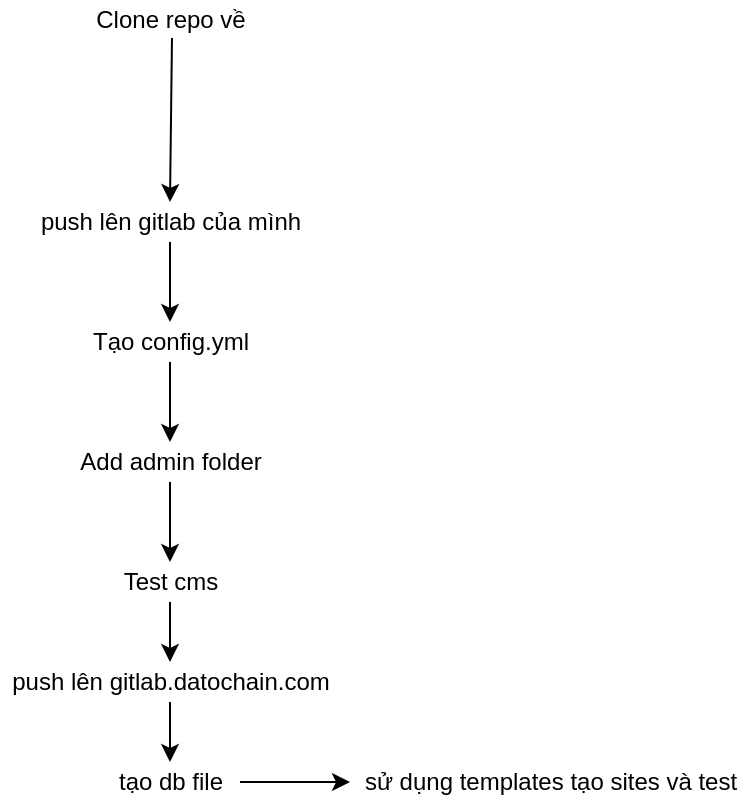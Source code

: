<mxfile version="13.1.3" type="github">
  <diagram id="d3dWc1vYgQZ1uq_6BBvk" name="Page-1">
    <mxGraphModel dx="788" dy="396" grid="1" gridSize="10" guides="1" tooltips="1" connect="1" arrows="1" fold="1" page="1" pageScale="1" pageWidth="827" pageHeight="1169" math="0" shadow="0">
      <root>
        <mxCell id="0" />
        <mxCell id="1" parent="0" />
        <mxCell id="tX2bEhGWpRGRPOH0ld4q-3" style="edgeStyle=orthogonalEdgeStyle;rounded=0;orthogonalLoop=1;jettySize=auto;html=1;exitX=0.511;exitY=0.95;exitDx=0;exitDy=0;exitPerimeter=0;" edge="1" parent="1" source="tX2bEhGWpRGRPOH0ld4q-2" target="tX2bEhGWpRGRPOH0ld4q-4">
          <mxGeometry relative="1" as="geometry">
            <mxPoint x="265" y="210" as="targetPoint" />
            <Array as="points">
              <mxPoint x="265" y="128" />
            </Array>
          </mxGeometry>
        </mxCell>
        <mxCell id="tX2bEhGWpRGRPOH0ld4q-2" value="Clone repo về" style="text;html=1;align=center;verticalAlign=middle;resizable=0;points=[];autosize=1;" vertex="1" parent="1">
          <mxGeometry x="220" y="109" width="90" height="20" as="geometry" />
        </mxCell>
        <mxCell id="tX2bEhGWpRGRPOH0ld4q-6" style="edgeStyle=orthogonalEdgeStyle;rounded=0;orthogonalLoop=1;jettySize=auto;html=1;" edge="1" parent="1" source="tX2bEhGWpRGRPOH0ld4q-4" target="tX2bEhGWpRGRPOH0ld4q-5">
          <mxGeometry relative="1" as="geometry" />
        </mxCell>
        <mxCell id="tX2bEhGWpRGRPOH0ld4q-4" value="push lên gitlab của mình" style="text;html=1;align=center;verticalAlign=middle;resizable=0;points=[];autosize=1;" vertex="1" parent="1">
          <mxGeometry x="190" y="210" width="150" height="20" as="geometry" />
        </mxCell>
        <mxCell id="tX2bEhGWpRGRPOH0ld4q-8" style="edgeStyle=orthogonalEdgeStyle;rounded=0;orthogonalLoop=1;jettySize=auto;html=1;" edge="1" parent="1" source="tX2bEhGWpRGRPOH0ld4q-5" target="tX2bEhGWpRGRPOH0ld4q-7">
          <mxGeometry relative="1" as="geometry" />
        </mxCell>
        <mxCell id="tX2bEhGWpRGRPOH0ld4q-5" value="Tạo config.yml" style="text;html=1;align=center;verticalAlign=middle;resizable=0;points=[];autosize=1;" vertex="1" parent="1">
          <mxGeometry x="220" y="270" width="90" height="20" as="geometry" />
        </mxCell>
        <mxCell id="tX2bEhGWpRGRPOH0ld4q-10" style="edgeStyle=orthogonalEdgeStyle;rounded=0;orthogonalLoop=1;jettySize=auto;html=1;" edge="1" parent="1" source="tX2bEhGWpRGRPOH0ld4q-7" target="tX2bEhGWpRGRPOH0ld4q-9">
          <mxGeometry relative="1" as="geometry" />
        </mxCell>
        <mxCell id="tX2bEhGWpRGRPOH0ld4q-7" value="Add admin folder" style="text;html=1;align=center;verticalAlign=middle;resizable=0;points=[];autosize=1;" vertex="1" parent="1">
          <mxGeometry x="210" y="330" width="110" height="20" as="geometry" />
        </mxCell>
        <mxCell id="tX2bEhGWpRGRPOH0ld4q-12" style="edgeStyle=orthogonalEdgeStyle;rounded=0;orthogonalLoop=1;jettySize=auto;html=1;" edge="1" parent="1" source="tX2bEhGWpRGRPOH0ld4q-9" target="tX2bEhGWpRGRPOH0ld4q-11">
          <mxGeometry relative="1" as="geometry" />
        </mxCell>
        <mxCell id="tX2bEhGWpRGRPOH0ld4q-9" value="Test cms" style="text;html=1;align=center;verticalAlign=middle;resizable=0;points=[];autosize=1;" vertex="1" parent="1">
          <mxGeometry x="235" y="390" width="60" height="20" as="geometry" />
        </mxCell>
        <mxCell id="tX2bEhGWpRGRPOH0ld4q-14" style="edgeStyle=orthogonalEdgeStyle;rounded=0;orthogonalLoop=1;jettySize=auto;html=1;" edge="1" parent="1" source="tX2bEhGWpRGRPOH0ld4q-11" target="tX2bEhGWpRGRPOH0ld4q-13">
          <mxGeometry relative="1" as="geometry" />
        </mxCell>
        <mxCell id="tX2bEhGWpRGRPOH0ld4q-11" value="push lên gitlab.datochain.com" style="text;html=1;align=center;verticalAlign=middle;resizable=0;points=[];autosize=1;" vertex="1" parent="1">
          <mxGeometry x="180" y="440" width="170" height="20" as="geometry" />
        </mxCell>
        <mxCell id="tX2bEhGWpRGRPOH0ld4q-16" style="edgeStyle=orthogonalEdgeStyle;rounded=0;orthogonalLoop=1;jettySize=auto;html=1;" edge="1" parent="1" source="tX2bEhGWpRGRPOH0ld4q-13" target="tX2bEhGWpRGRPOH0ld4q-15">
          <mxGeometry relative="1" as="geometry" />
        </mxCell>
        <mxCell id="tX2bEhGWpRGRPOH0ld4q-13" value="tạo db file" style="text;html=1;align=center;verticalAlign=middle;resizable=0;points=[];autosize=1;" vertex="1" parent="1">
          <mxGeometry x="230" y="490" width="70" height="20" as="geometry" />
        </mxCell>
        <mxCell id="tX2bEhGWpRGRPOH0ld4q-15" value="sử dụng templates tạo sites và test" style="text;html=1;align=center;verticalAlign=middle;resizable=0;points=[];autosize=1;" vertex="1" parent="1">
          <mxGeometry x="355" y="490" width="200" height="20" as="geometry" />
        </mxCell>
      </root>
    </mxGraphModel>
  </diagram>
</mxfile>
